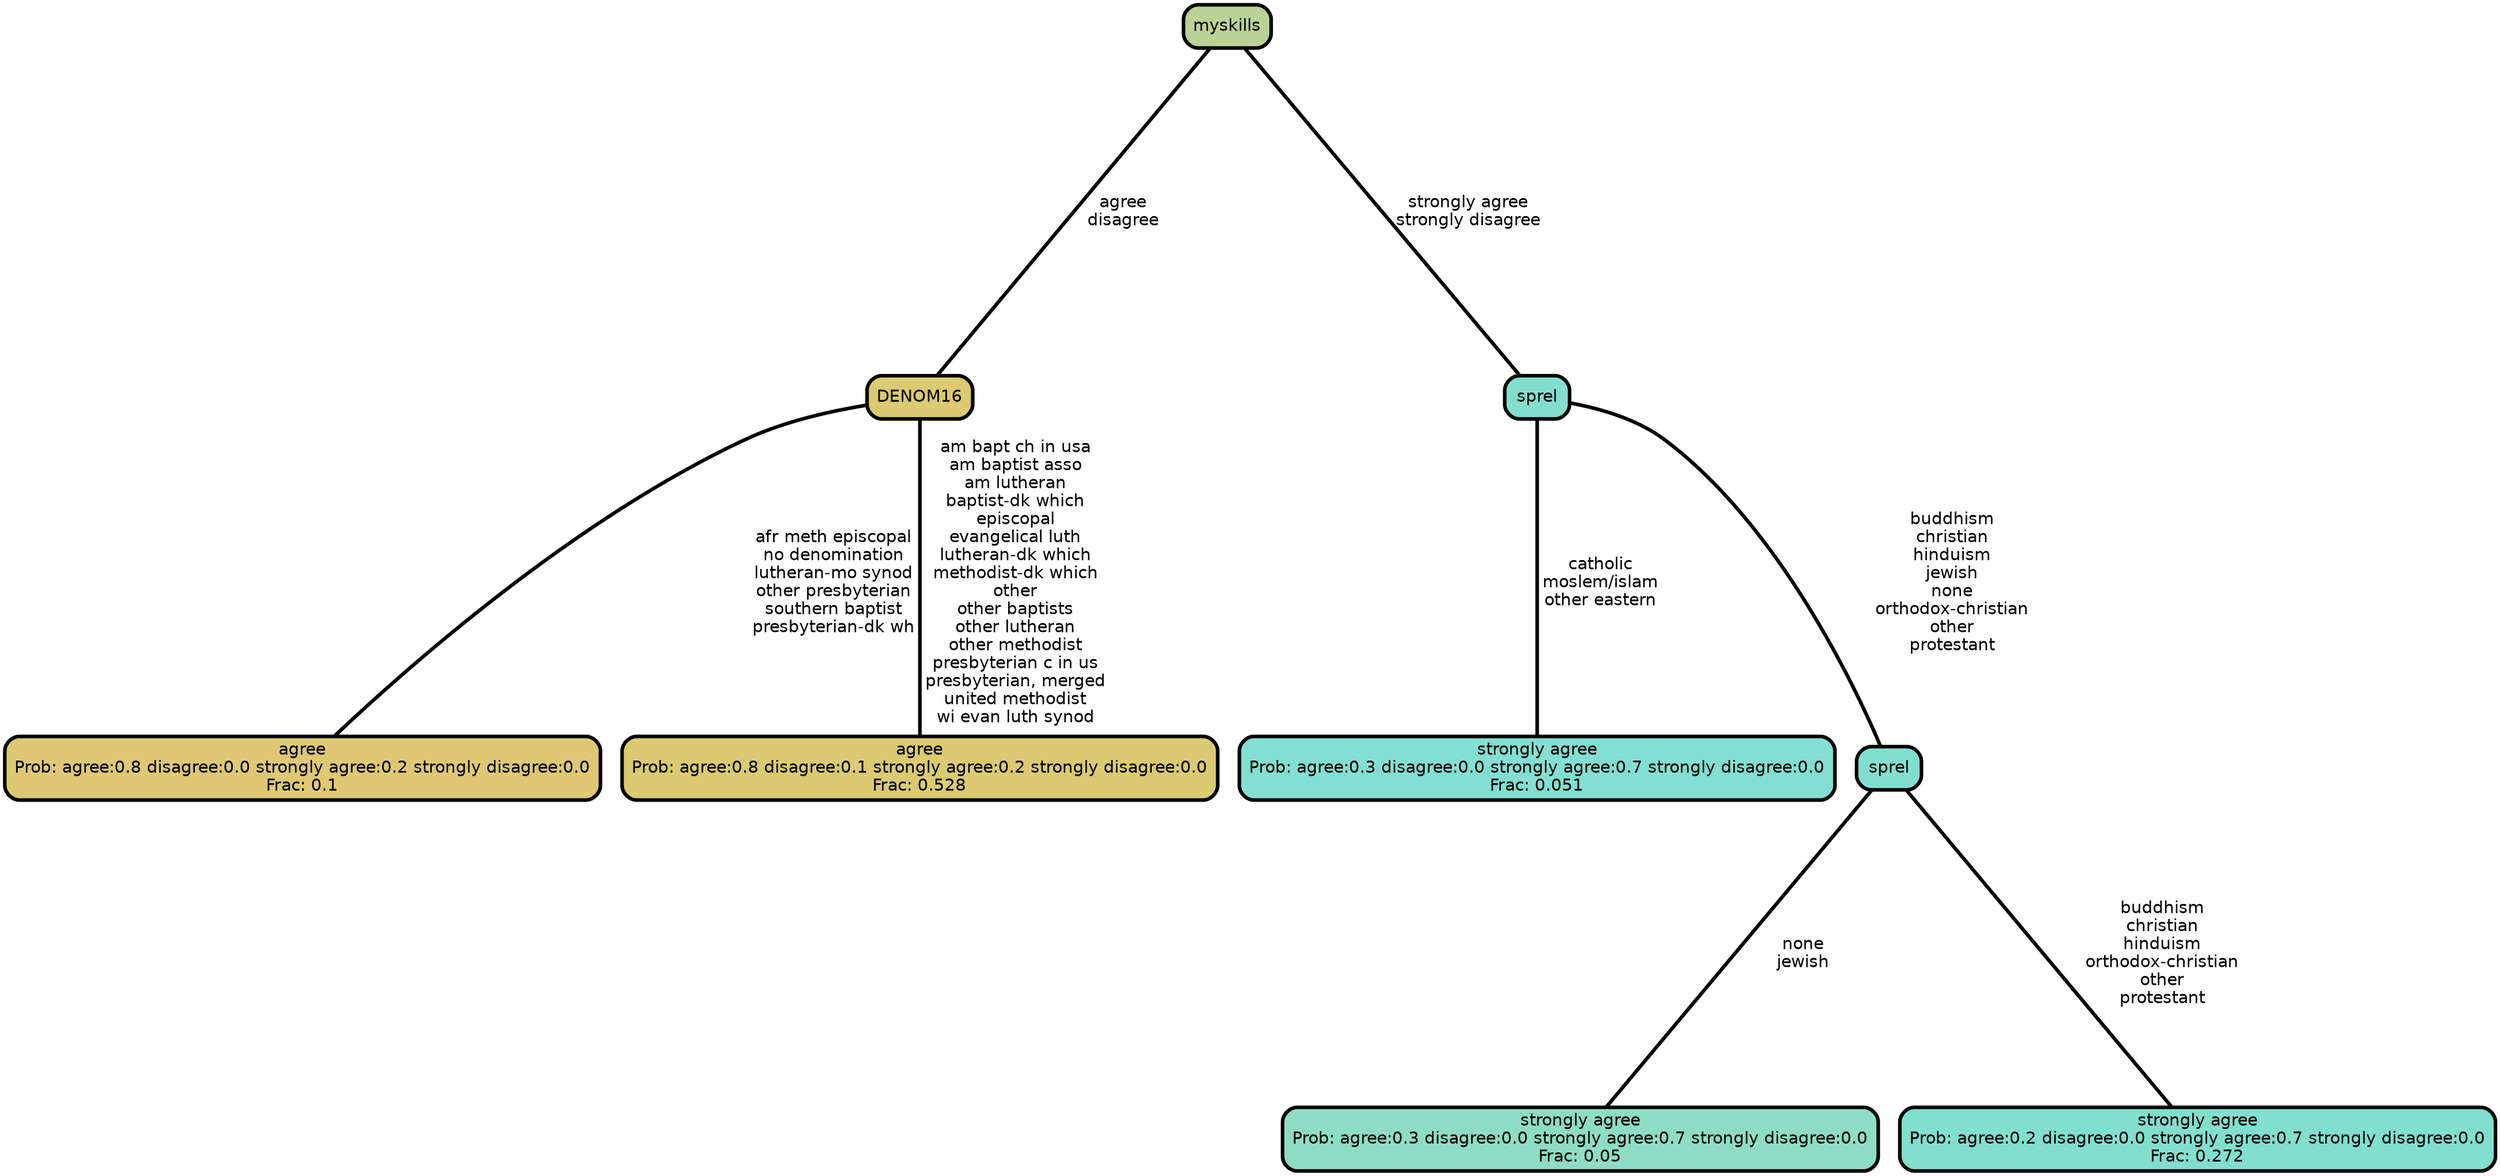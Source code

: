graph Tree {
node [shape=box, style="filled, rounded",color="black",penwidth="3",fontcolor="black",                 fontname=helvetica] ;
graph [ranksep="0 equally", splines=straight,                 bgcolor=transparent, dpi=200] ;
edge [fontname=helvetica, color=black] ;
0 [label="agree
Prob: agree:0.8 disagree:0.0 strongly agree:0.2 strongly disagree:0.0
Frac: 0.1", fillcolor="#dec873"] ;
1 [label="DENOM16", fillcolor="#dbca70"] ;
2 [label="agree
Prob: agree:0.8 disagree:0.1 strongly agree:0.2 strongly disagree:0.0
Frac: 0.528", fillcolor="#dbca6f"] ;
3 [label="myskills", fillcolor="#bad293"] ;
4 [label="strongly agree
Prob: agree:0.3 disagree:0.0 strongly agree:0.7 strongly disagree:0.0
Frac: 0.051", fillcolor="#82dfd1"] ;
5 [label="sprel", fillcolor="#83dfcd"] ;
6 [label="strongly agree
Prob: agree:0.3 disagree:0.0 strongly agree:0.7 strongly disagree:0.0
Frac: 0.05", fillcolor="#8dddc4"] ;
7 [label="sprel", fillcolor="#83dfcd"] ;
8 [label="strongly agree
Prob: agree:0.2 disagree:0.0 strongly agree:0.7 strongly disagree:0.0
Frac: 0.272", fillcolor="#81dfce"] ;
1 -- 0 [label=" afr meth episcopal\n no denomination\n lutheran-mo synod\n other presbyterian\n southern baptist\n presbyterian-dk wh",penwidth=3] ;
1 -- 2 [label=" am bapt ch in usa\n am baptist asso\n am lutheran\n baptist-dk which\n episcopal\n evangelical luth\n lutheran-dk which\n methodist-dk which\n other\n other baptists\n other lutheran\n other methodist\n presbyterian c in us\n presbyterian, merged\n united methodist\n wi evan luth synod",penwidth=3] ;
3 -- 1 [label=" agree\n disagree",penwidth=3] ;
3 -- 5 [label=" strongly agree\n strongly disagree",penwidth=3] ;
5 -- 4 [label=" catholic\n moslem/islam\n other eastern",penwidth=3] ;
5 -- 7 [label=" buddhism\n christian\n hinduism\n jewish\n none\n orthodox-christian\n other\n protestant",penwidth=3] ;
7 -- 6 [label=" none\n jewish",penwidth=3] ;
7 -- 8 [label=" buddhism\n christian\n hinduism\n orthodox-christian\n other\n protestant",penwidth=3] ;
{rank = same;}}